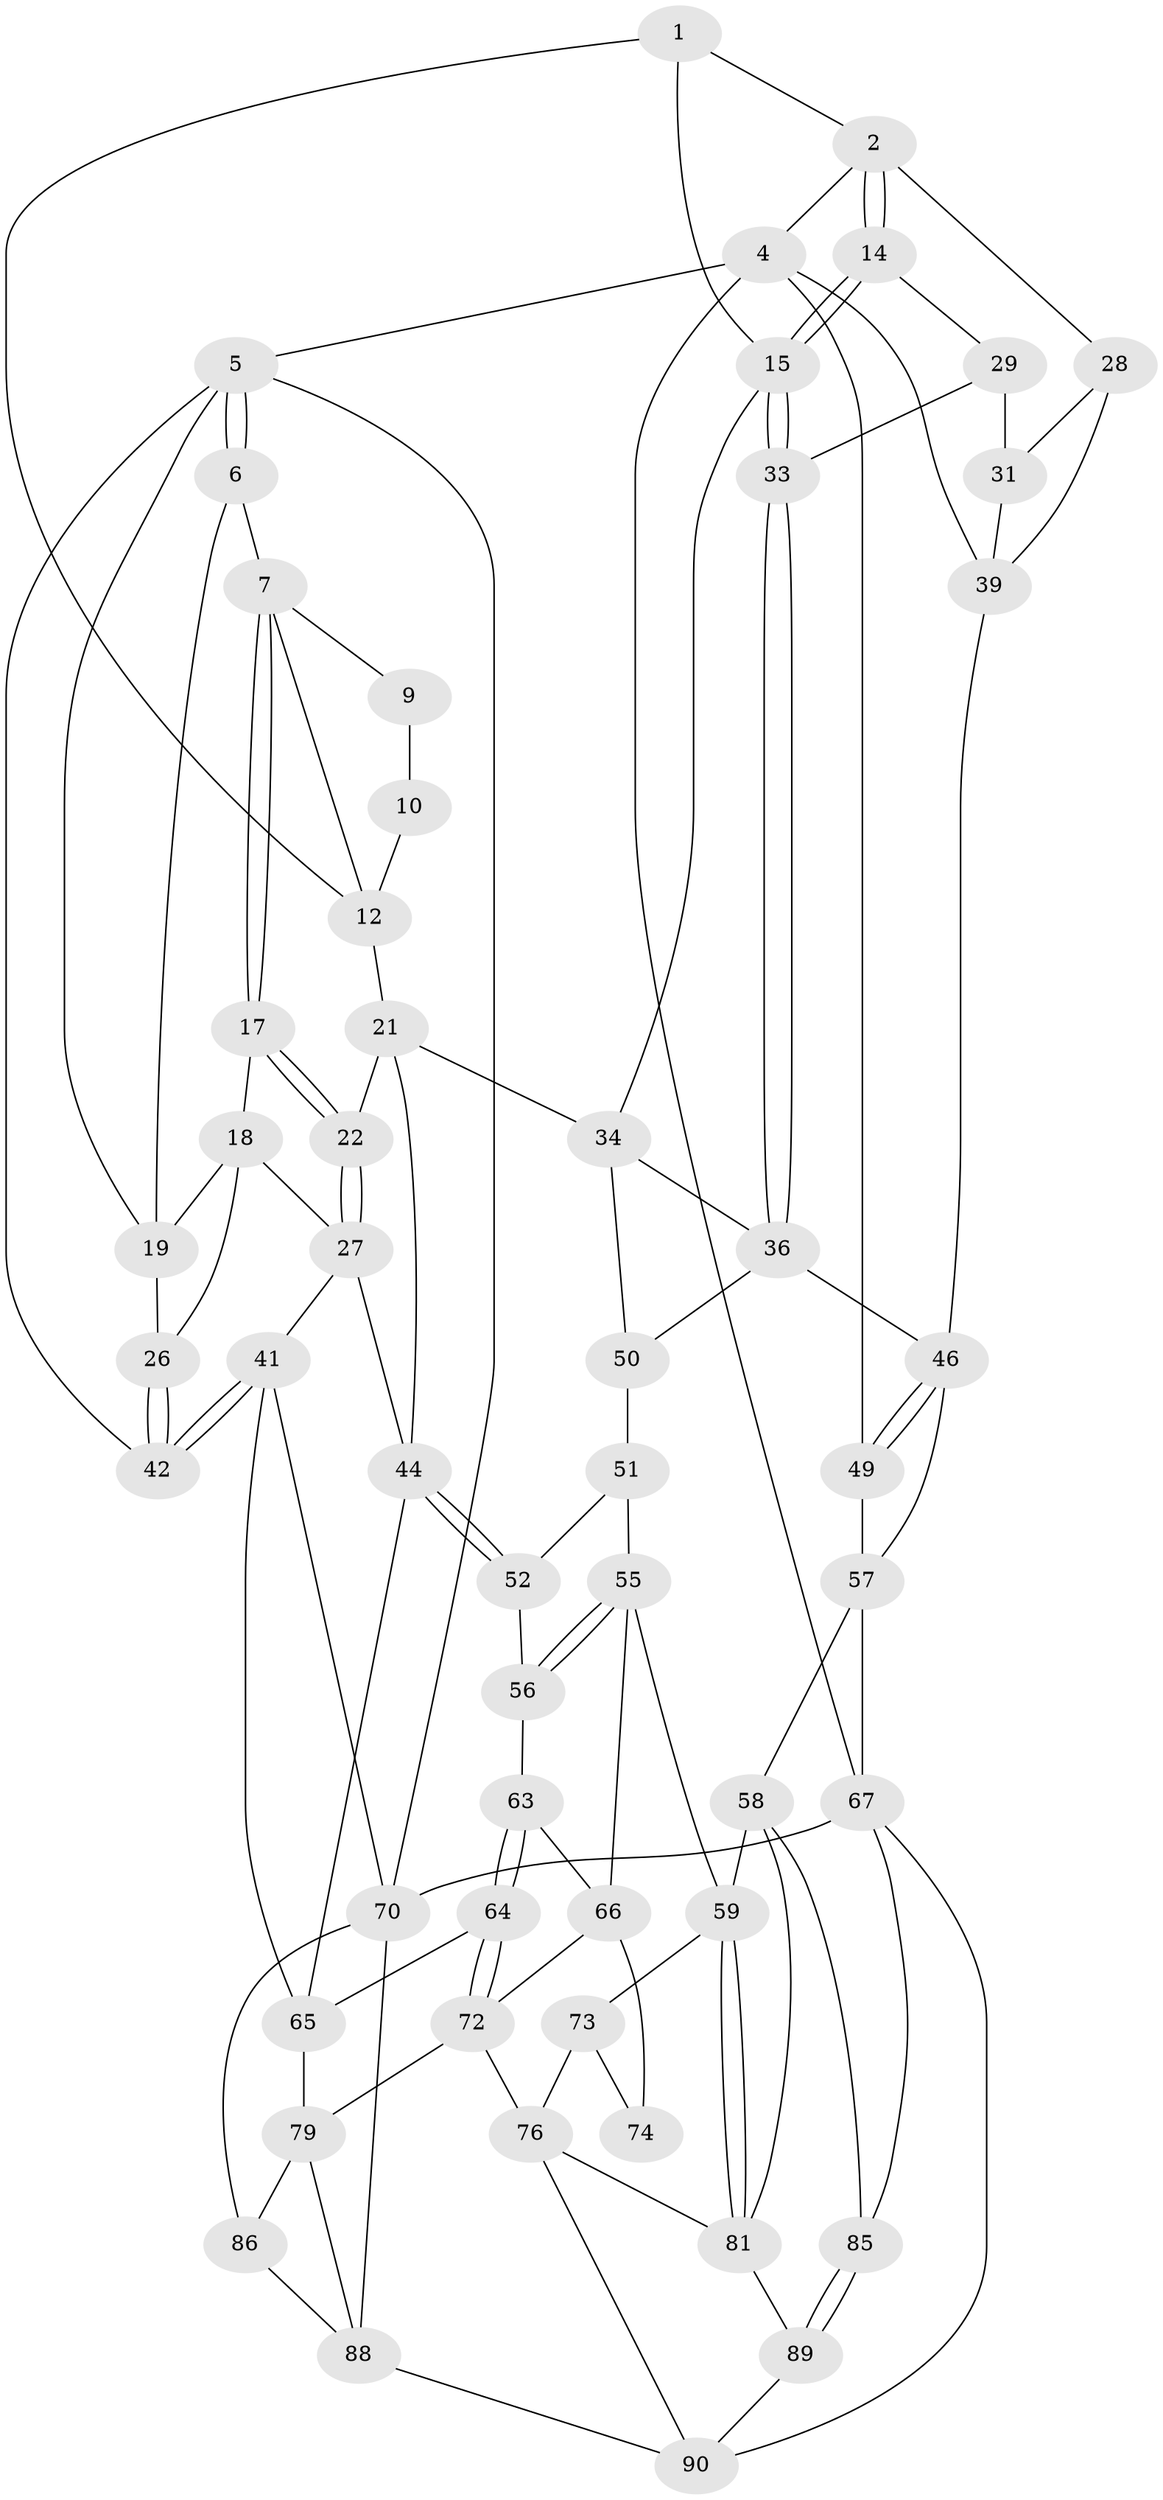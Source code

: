 // Generated by graph-tools (version 1.1) at 2025/24/03/03/25 07:24:39]
// undirected, 55 vertices, 115 edges
graph export_dot {
graph [start="1"]
  node [color=gray90,style=filled];
  1 [pos="+0.658585504097507+0",super="+11"];
  2 [pos="+0.6881053084422826+0",super="+3"];
  4 [pos="+1+0",super="+38"];
  5 [pos="+0+0",super="+23"];
  6 [pos="+0.3044038373150919+0"];
  7 [pos="+0.369516291870596+0",super="+8"];
  9 [pos="+0.41044673810694154+0"];
  10 [pos="+0.6421250227520272+0",super="+13"];
  12 [pos="+0.5534881714933474+0.14868301624379066",super="+20"];
  14 [pos="+0.7485201911966562+0.08664076319358278"];
  15 [pos="+0.7323640293244625+0.10757737410933015",super="+16"];
  17 [pos="+0.2932725301964981+0.11160919918446395"];
  18 [pos="+0.2028399476356876+0.12964871609539613",super="+25"];
  19 [pos="+0.18271888976378067+0.08677579539471209",super="+24"];
  21 [pos="+0.4376468173372864+0.2316358650876305",super="+35"];
  22 [pos="+0.4027957877595877+0.23872014226907"];
  26 [pos="+0.14016466771529842+0.20238626195910533"];
  27 [pos="+0.2855544973055238+0.3423610447620628",super="+40"];
  28 [pos="+0.8644450373291517+0.11747196046124594",super="+30"];
  29 [pos="+0.8385816975941165+0.1126248405781995",super="+32"];
  31 [pos="+0.840039786075975+0.3075773830208947"];
  33 [pos="+0.8020926019935125+0.3261760216877385"];
  34 [pos="+0.6547694786865823+0.3609667773572495",super="+37"];
  36 [pos="+0.751646659617345+0.39789191832062454",super="+48"];
  39 [pos="+1+0.2308223134252214",super="+43"];
  41 [pos="+0+0.573895985286066",super="+69"];
  42 [pos="+0+0.43978016324164254"];
  44 [pos="+0.4395881196976023+0.5249352766893811",super="+45"];
  46 [pos="+0.9150382146988638+0.5038948931016989",super="+47"];
  49 [pos="+1+0.5842762288448075"];
  50 [pos="+0.5683208755414713+0.5240207134558101",super="+53"];
  51 [pos="+0.5599309773021673+0.5324332490834089",super="+54"];
  52 [pos="+0.5501882840922906+0.5411056238905493"];
  55 [pos="+0.7227471932742442+0.5986652853617728",super="+61"];
  56 [pos="+0.5802544884727536+0.5855052732380926"];
  57 [pos="+0.8466006715323953+0.7461423783773623",super="+62"];
  58 [pos="+0.8402997082376723+0.7491710942106171",super="+83"];
  59 [pos="+0.7875935576185316+0.7401656921144549",super="+60"];
  63 [pos="+0.5797326570586775+0.6095499834862339"];
  64 [pos="+0.4829565579054656+0.7088934221847214"];
  65 [pos="+0.39702109926067963+0.6729215535740748",super="+68"];
  66 [pos="+0.6121873778707329+0.6786696546630085",super="+71"];
  67 [pos="+1+1",super="+84"];
  70 [pos="+0+1",super="+87"];
  72 [pos="+0.507366142766661+0.7287692621496341",super="+78"];
  73 [pos="+0.7202240622764107+0.7437635800864564",super="+75"];
  74 [pos="+0.5847170260216897+0.7384009773523543"];
  76 [pos="+0.6152028872739933+0.8651825621741512",super="+77"];
  79 [pos="+0.41449714025499124+0.8664942676364867",super="+80"];
  81 [pos="+0.7205592262578349+0.8663818504410655",super="+82"];
  85 [pos="+0.9395646064651578+1"];
  86 [pos="+0.259989713895948+0.8996362216368953"];
  88 [pos="+0.38788557346194186+0.9266990514202726",super="+92"];
  89 [pos="+0.7073908322990617+0.943677883872143"];
  90 [pos="+0.5302538757806212+1",super="+91"];
  1 -- 2;
  1 -- 12;
  1 -- 15;
  2 -- 14;
  2 -- 14;
  2 -- 4;
  2 -- 28;
  4 -- 5;
  4 -- 67;
  4 -- 49;
  4 -- 39;
  5 -- 6;
  5 -- 6;
  5 -- 70;
  5 -- 42;
  5 -- 19;
  6 -- 7;
  6 -- 19;
  7 -- 17;
  7 -- 17;
  7 -- 9;
  7 -- 12;
  9 -- 10 [weight=2];
  10 -- 12;
  12 -- 21;
  14 -- 15;
  14 -- 15;
  14 -- 29;
  15 -- 33;
  15 -- 33;
  15 -- 34;
  17 -- 18;
  17 -- 22;
  17 -- 22;
  18 -- 19;
  18 -- 27;
  18 -- 26;
  19 -- 26;
  21 -- 22;
  21 -- 34;
  21 -- 44;
  22 -- 27;
  22 -- 27;
  26 -- 42;
  26 -- 42;
  27 -- 41;
  27 -- 44;
  28 -- 31;
  28 -- 39;
  29 -- 33;
  29 -- 31;
  31 -- 39;
  33 -- 36;
  33 -- 36;
  34 -- 36;
  34 -- 50;
  36 -- 50;
  36 -- 46;
  39 -- 46;
  41 -- 42;
  41 -- 42;
  41 -- 70;
  41 -- 65;
  44 -- 52;
  44 -- 52;
  44 -- 65;
  46 -- 49;
  46 -- 49;
  46 -- 57;
  49 -- 57;
  50 -- 51 [weight=2];
  51 -- 52;
  51 -- 55;
  52 -- 56;
  55 -- 56;
  55 -- 56;
  55 -- 66;
  55 -- 59;
  56 -- 63;
  57 -- 58;
  57 -- 67;
  58 -- 59;
  58 -- 81;
  58 -- 85;
  59 -- 81;
  59 -- 81;
  59 -- 73;
  63 -- 64;
  63 -- 64;
  63 -- 66;
  64 -- 65;
  64 -- 72;
  64 -- 72;
  65 -- 79;
  66 -- 72;
  66 -- 74;
  67 -- 70;
  67 -- 90;
  67 -- 85;
  70 -- 86;
  70 -- 88;
  72 -- 76;
  72 -- 79;
  73 -- 74 [weight=2];
  73 -- 76;
  76 -- 90;
  76 -- 81;
  79 -- 88;
  79 -- 86;
  81 -- 89;
  85 -- 89;
  85 -- 89;
  86 -- 88;
  88 -- 90;
  89 -- 90;
}
